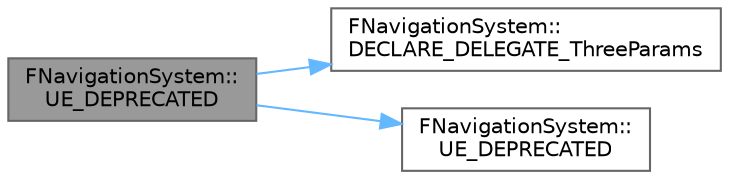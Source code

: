 digraph "FNavigationSystem::UE_DEPRECATED"
{
 // INTERACTIVE_SVG=YES
 // LATEX_PDF_SIZE
  bgcolor="transparent";
  edge [fontname=Helvetica,fontsize=10,labelfontname=Helvetica,labelfontsize=10];
  node [fontname=Helvetica,fontsize=10,shape=box,height=0.2,width=0.4];
  rankdir="LR";
  Node1 [id="Node000001",label="FNavigationSystem::\lUE_DEPRECATED",height=0.2,width=0.4,color="gray40", fillcolor="grey60", style="filled", fontcolor="black",tooltip=" "];
  Node1 -> Node2 [id="edge1_Node000001_Node000002",color="steelblue1",style="solid",tooltip=" "];
  Node2 [id="Node000002",label="FNavigationSystem::\lDECLARE_DELEGATE_ThreeParams",height=0.2,width=0.4,color="grey40", fillcolor="white", style="filled",URL="$d0/d82/namespaceFNavigationSystem.html#a552b252eb656d4fa83249a0bb1870211",tooltip=" "];
  Node1 -> Node3 [id="edge2_Node000001_Node000003",color="steelblue1",style="solid",tooltip=" "];
  Node3 [id="Node000003",label="FNavigationSystem::\lUE_DEPRECATED",height=0.2,width=0.4,color="grey40", fillcolor="white", style="filled",URL="$d0/d82/namespaceFNavigationSystem.html#a70ef148dc34d2e07f6af727bddb8484b",tooltip=" "];
}
